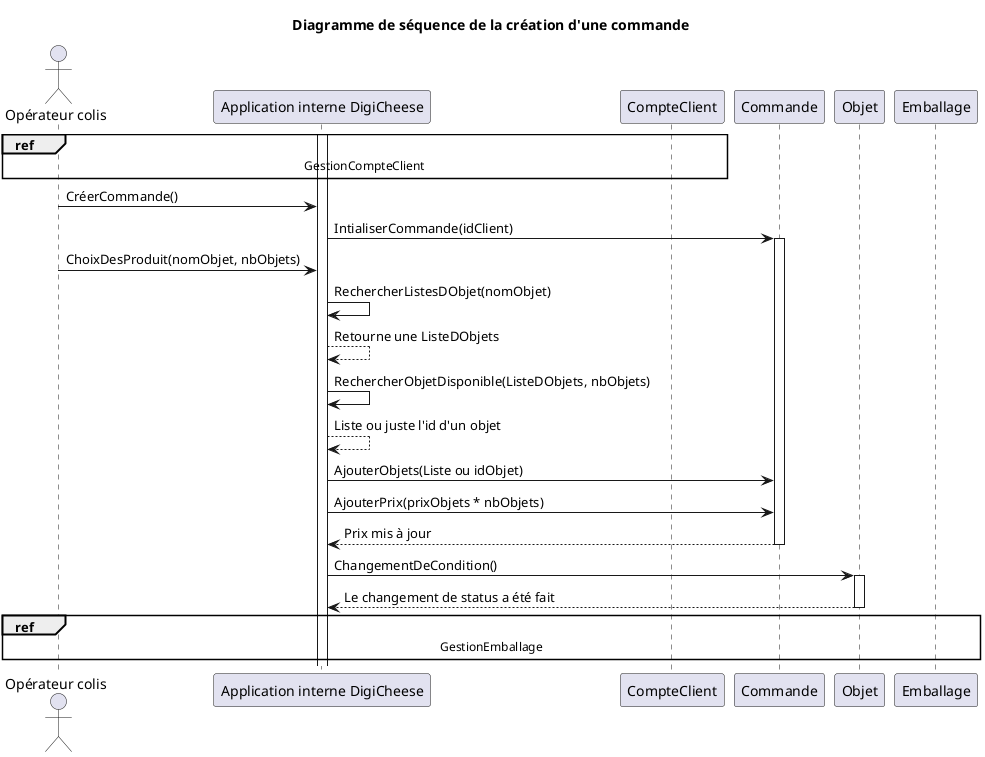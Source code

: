 @startuml Diagramme de séquence de la création d'une commande

actor "Opérateur colis"

participant "Application interne DigiCheese"
activate "Application interne DigiCheese"
ref over "Opérateur colis", "Application interne DigiCheese", CompteClient : GestionCompteClient

"Opérateur colis" -> "Application interne DigiCheese" : CréerCommande()


"Application interne DigiCheese" -> Commande : IntialiserCommande(idClient)
activate Commande 

'Commande -> Client : DemandeID()
'Client --> Commande : RetourneID

'Commande -> "Application interne DigiCheese" : DemanderDonner()
'"Application interne DigiCheese" -> "Opérateur colis" : RentrerInformationCommande()

"Opérateur colis" -> "Application interne DigiCheese" : ChoixDesProduit(nomObjet, nbObjets)
"Application interne DigiCheese" -> "Application interne DigiCheese" : RechercherListesDObjet(nomObjet)
"Application interne DigiCheese" --> "Application interne DigiCheese" : Retourne une ListeDObjets
"Application interne DigiCheese" -> "Application interne DigiCheese" : RechercherObjetDisponible(ListeDObjets, nbObjets)
"Application interne DigiCheese" --> "Application interne DigiCheese" : Liste ou juste l'id d'un objet
"Application interne DigiCheese" -> Commande : AjouterObjets(Liste ou idObjet)

"Application interne DigiCheese" -> Commande : AjouterPrix(prixObjets * nbObjets)
Commande --> "Application interne DigiCheese" : Prix mis à jour
deactivate Commande

"Application interne DigiCheese" -> Objet : ChangementDeCondition()
activate Objet

Objet --> "Application interne DigiCheese" : Le changement de status a été fait
deactivate Objet

ref over "Opérateur colis", "Application interne DigiCheese", Commande, Emballage : GestionEmballage

title Diagramme de séquence de la création d'une commande
@enduml
